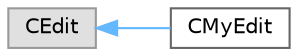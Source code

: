 digraph "Graphical Class Hierarchy"
{
 // LATEX_PDF_SIZE
  bgcolor="transparent";
  edge [fontname=Helvetica,fontsize=10,labelfontname=Helvetica,labelfontsize=10];
  node [fontname=Helvetica,fontsize=10,shape=box,height=0.2,width=0.4];
  rankdir="LR";
  Node0 [id="Node000000",label="CEdit",height=0.2,width=0.4,color="grey60", fillcolor="#E0E0E0", style="filled",tooltip=" "];
  Node0 -> Node1 [id="edge17_Node000000_Node000001",dir="back",color="steelblue1",style="solid",tooltip=" "];
  Node1 [id="Node000001",label="CMyEdit",height=0.2,width=0.4,color="grey40", fillcolor="white", style="filled",URL="$classCMyEdit.html",tooltip="A custom edit control class that extends CEdit."];
}
